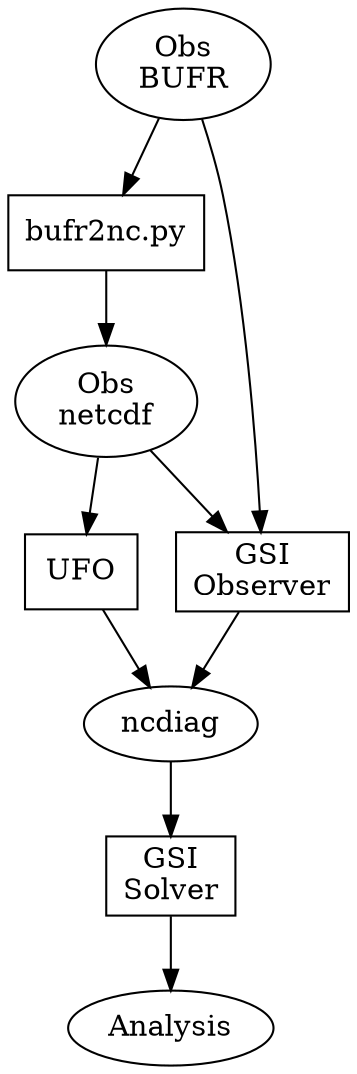 digraph NcdiagFlow
  {
  obs_bufr [ shape=ellipse, label="Obs\nBUFR" ];
  obs_nc   [ shape=ellipse, label="Obs\nnetcdf" ];
  ncd      [ shape=ellipse, label="ncdiag" ];
  incr     [ shape=ellipse, label="Analysis" ];
  

  b2nc     [ shape=box, label="bufr2nc.py" ];
  gsi_obs  [ shape=box, label="GSI\nObserver" ];
  gsi_sol  [ shape=box, label="GSI\nSolver" ];
  ufo      [ shape=box, label="UFO" ];

  obs_bufr -> b2nc -> obs_nc -> gsi_obs -> ncd -> gsi_sol -> incr;

  obs_nc -> ufo -> ncd;

  obs_bufr -> gsi_obs;
  }
